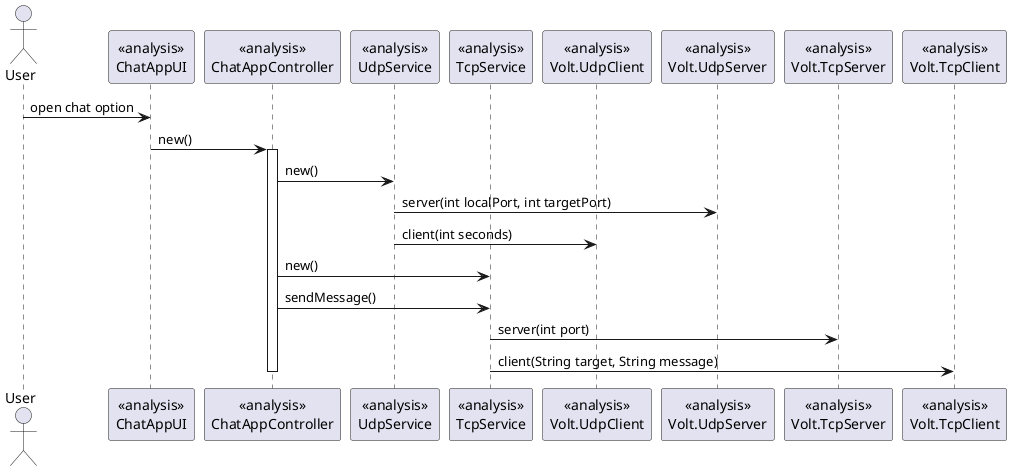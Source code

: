 @startuml doc-files/chat_app_analysis.png

actor User
participant "<<analysis>>\nChatAppUI" as ChatAppUI
participant "<<analysis>>\nChatAppController" as ChatAppController
participant "<<analysis>>\nUdpService" as UdpService
participant "<<analysis>>\nTcpService" as TcpService
participant "<<analysis>>\nVolt.UdpClient" as UdpClient
participant "<<analysis>>\nVolt.UdpServer" as UdpServer
participant "<<analysis>>\nVolt.TcpServer" as TcpServer
participant "<<analysis>>\nVolt.TcpClient" as TcpClient

User->ChatAppUI: open chat option
ChatAppUI->ChatAppController: new()

activate ChatAppController
ChatAppController->UdpService: new()
UdpService->UdpServer:server(int localPort, int targetPort)
UdpService->UdpClient:client(int seconds)
ChatAppController->TcpService: new()
ChatAppController->TcpService: sendMessage()
TcpService->TcpServer:server(int port)
TcpService->TcpClient:client(String target, String message)
deactivate ChatAppController

@enduml
